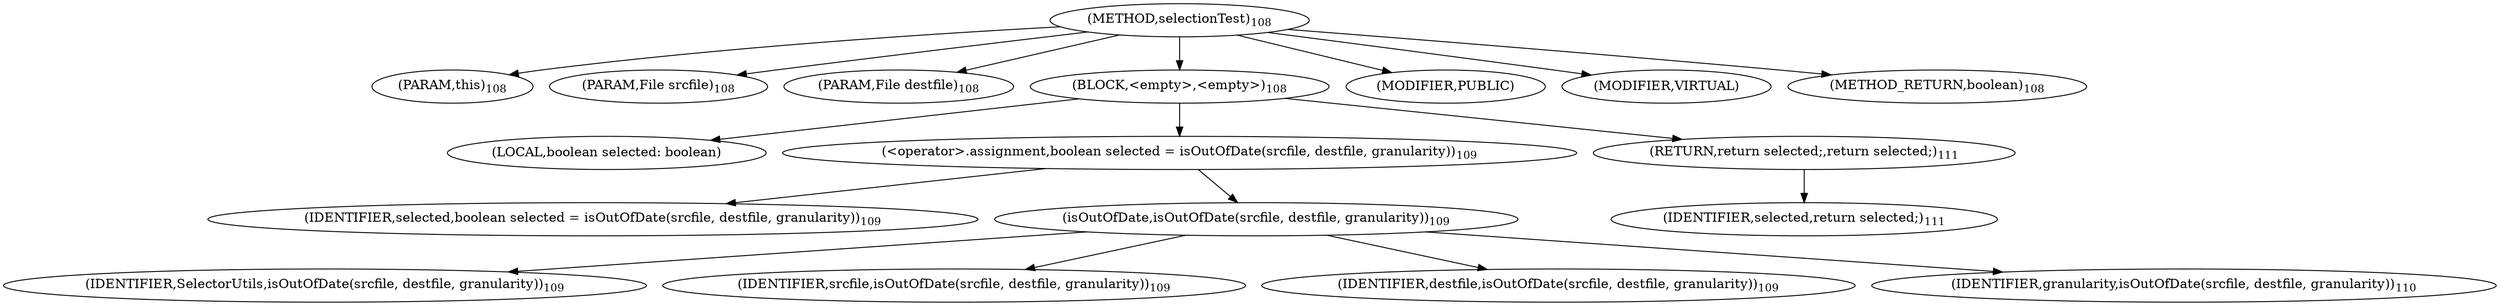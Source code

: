digraph "selectionTest" {  
"77" [label = <(METHOD,selectionTest)<SUB>108</SUB>> ]
"78" [label = <(PARAM,this)<SUB>108</SUB>> ]
"79" [label = <(PARAM,File srcfile)<SUB>108</SUB>> ]
"80" [label = <(PARAM,File destfile)<SUB>108</SUB>> ]
"81" [label = <(BLOCK,&lt;empty&gt;,&lt;empty&gt;)<SUB>108</SUB>> ]
"82" [label = <(LOCAL,boolean selected: boolean)> ]
"83" [label = <(&lt;operator&gt;.assignment,boolean selected = isOutOfDate(srcfile, destfile, granularity))<SUB>109</SUB>> ]
"84" [label = <(IDENTIFIER,selected,boolean selected = isOutOfDate(srcfile, destfile, granularity))<SUB>109</SUB>> ]
"85" [label = <(isOutOfDate,isOutOfDate(srcfile, destfile, granularity))<SUB>109</SUB>> ]
"86" [label = <(IDENTIFIER,SelectorUtils,isOutOfDate(srcfile, destfile, granularity))<SUB>109</SUB>> ]
"87" [label = <(IDENTIFIER,srcfile,isOutOfDate(srcfile, destfile, granularity))<SUB>109</SUB>> ]
"88" [label = <(IDENTIFIER,destfile,isOutOfDate(srcfile, destfile, granularity))<SUB>109</SUB>> ]
"89" [label = <(IDENTIFIER,granularity,isOutOfDate(srcfile, destfile, granularity))<SUB>110</SUB>> ]
"90" [label = <(RETURN,return selected;,return selected;)<SUB>111</SUB>> ]
"91" [label = <(IDENTIFIER,selected,return selected;)<SUB>111</SUB>> ]
"92" [label = <(MODIFIER,PUBLIC)> ]
"93" [label = <(MODIFIER,VIRTUAL)> ]
"94" [label = <(METHOD_RETURN,boolean)<SUB>108</SUB>> ]
  "77" -> "78" 
  "77" -> "79" 
  "77" -> "80" 
  "77" -> "81" 
  "77" -> "92" 
  "77" -> "93" 
  "77" -> "94" 
  "81" -> "82" 
  "81" -> "83" 
  "81" -> "90" 
  "83" -> "84" 
  "83" -> "85" 
  "85" -> "86" 
  "85" -> "87" 
  "85" -> "88" 
  "85" -> "89" 
  "90" -> "91" 
}
